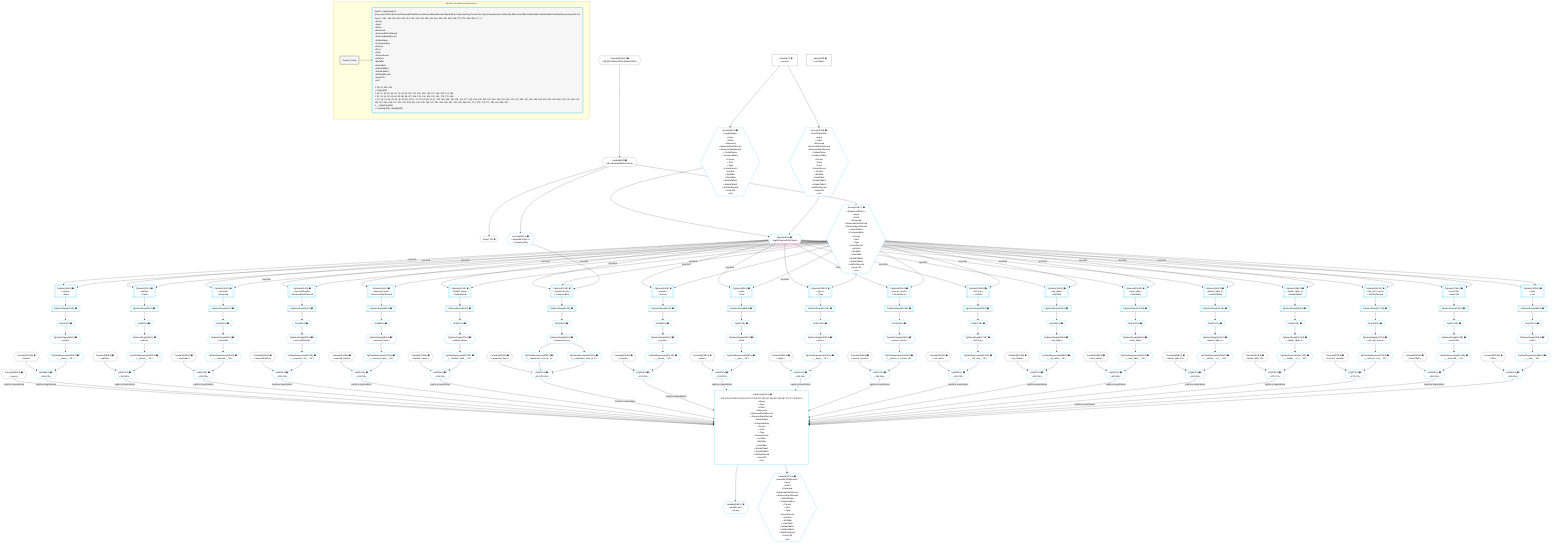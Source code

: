 %%{init: {'themeVariables': { 'fontSize': '12px'}}}%%
graph TD
    classDef path fill:#eee,stroke:#000,color:#000
    classDef plan fill:#fff,stroke-width:1px,color:#000
    classDef itemplan fill:#fff,stroke-width:2px,color:#000
    classDef unbatchedplan fill:#dff,stroke-width:1px,color:#000
    classDef sideeffectplan fill:#fcc,stroke-width:2px,color:#000
    classDef bucket fill:#f6f6f6,color:#000,stroke-width:2px,text-align:left

    subgraph "Buckets for queries/v4/node-just-c"
    Bucket0("Bucket 0 (root)"):::bucket
    Bucket1("Bucket 1 (polymorphic)<br />Query,Input,Patch,Reserved,ReservedPatchRecord,ReservedInputRecord,DefaultValue,CompoundKey,Person,Post,Type,PersonSecret,LeftArm,MyTable,ViewTable,SimilarTable1,SimilarTable2,NullTestRecord,Issue756,List<br />Deps: 2, 191, 194, 199, 204, 209, 214, 219, 224, 230, 235, 240, 245, 250, 255, 260, 265, 270, 275, 280, 285, 8, 7, 4<br />ᐳQuery<br />ᐳInput<br />ᐳPatch<br />ᐳReserved<br />ᐳReservedPatchRecord<br />ᐳReservedInputRecord<br />ᐳDefaultValue<br />ᐳCompoundKey<br />ᐳPerson<br />ᐳPost<br />ᐳType<br />ᐳPersonSecret<br />ᐳLeftArm<br />ᐳMyTable<br />ᐳViewTable<br />ᐳSimilarTable1<br />ᐳSimilarTable2<br />ᐳNullTestRecord<br />ᐳIssue756<br />ᐳList<br /><br />1: 16, 18, 290, 291<br />ᐳ: Object[19]<br />2: 15, 27, 36, 45, 54, 63, 74, 84, 93, 102, 111, 120, 129, 138, 147, 156, 165, 174, 183<br />3: 23, 32, 41, 50, 59, 68, 80, 89, 98, 107, 116, 125, 134, 143, 152, 161, 170, 179, 188<br />ᐳ: 22, 25, 31, 34, 40, 43, 49, 52, 58, 61, 67, 70, 79, 82, 88, 91, 97, 100, 106, 109, 115, 118, 124, 127, 133, 136, 142, 145, 151, 154, 160, 163, 169, 172, 178, 181, 187, 190, 195, 196, 200, 201, 205, 206, 210, 211, 215, 216, 220, 221, 225, 226, 227, 231, 232, 236, 237, 241, 242, 246, 247, 251, 252, 256, 257, 261, 262, 266, 267, 271, 272, 276, 277, 281, 282, 286, 287<br />4: __DataOnly[193]<br />ᐳ: Lambda[192], Lambda[197]"):::bucket
    end
    Bucket0 --> Bucket1

    %% plan dependencies
    Node7{{"Node[7∈0] ➊"}}:::plan
    Lambda8{{"Lambda[8∈0] ➊<br />ᐸdecodeNodeIdWithCodecsᐳ"}}:::plan
    Lambda8 --> Node7
    Constant292{{"Constant[292∈0] ➊<br />ᐸ'WyJjb21wb3VuZF9rZXlzIiwyLDNd'ᐳ"}}:::plan
    Constant292 --> Lambda8
    __Value2["__Value[2∈0] ➊<br />ᐸcontextᐳ"]:::plan
    __Value4["__Value[4∈0] ➊<br />ᐸrootValueᐳ"]:::plan
    Constant191{{"Constant[191∈0] ➊<br />ᐸ'query'ᐳ"}}:::plan
    Constant194{{"Constant[194∈0] ➊<br />ᐸ'inputs'ᐳ"}}:::plan
    Constant199{{"Constant[199∈0] ➊<br />ᐸ'patchs'ᐳ"}}:::plan
    Constant204{{"Constant[204∈0] ➊<br />ᐸ'reserveds'ᐳ"}}:::plan
    Constant209{{"Constant[209∈0] ➊<br />ᐸ'reservedPatchs'ᐳ"}}:::plan
    Constant214{{"Constant[214∈0] ➊<br />ᐸ'reserved_inputs'ᐳ"}}:::plan
    Constant219{{"Constant[219∈0] ➊<br />ᐸ'default_values'ᐳ"}}:::plan
    Constant224{{"Constant[224∈0] ➊<br />ᐸ'compound_keys'ᐳ"}}:::plan
    Constant230{{"Constant[230∈0] ➊<br />ᐸ'people'ᐳ"}}:::plan
    Constant235{{"Constant[235∈0] ➊<br />ᐸ'posts'ᐳ"}}:::plan
    Constant240{{"Constant[240∈0] ➊<br />ᐸ'types'ᐳ"}}:::plan
    Constant245{{"Constant[245∈0] ➊<br />ᐸ'person_secrets'ᐳ"}}:::plan
    Constant250{{"Constant[250∈0] ➊<br />ᐸ'left_arms'ᐳ"}}:::plan
    Constant255{{"Constant[255∈0] ➊<br />ᐸ'my_tables'ᐳ"}}:::plan
    Constant260{{"Constant[260∈0] ➊<br />ᐸ'view_tables'ᐳ"}}:::plan
    Constant265{{"Constant[265∈0] ➊<br />ᐸ'similar_table_1S'ᐳ"}}:::plan
    Constant270{{"Constant[270∈0] ➊<br />ᐸ'similar_table_2S'ᐳ"}}:::plan
    Constant275{{"Constant[275∈0] ➊<br />ᐸ'null_test_records'ᐳ"}}:::plan
    Constant280{{"Constant[280∈0] ➊<br />ᐸ'issue756S'ᐳ"}}:::plan
    Constant285{{"Constant[285∈0] ➊<br />ᐸ'lists'ᐳ"}}:::plan
    __DataOnly193["__DataOnly[193∈1] ➊<br />ᐸ191,196,201,206,211,216,221,227,232,237,242,247,252,257,262,267,272,277,282,287ᐳ<br />ᐳQuery<br />ᐳInput<br />ᐳPatch<br />ᐳReserved<br />ᐳReservedPatchRecord<br />ᐳReservedInputRecord<br />ᐳDefaultValue<br />ᐳCompoundKey<br />ᐳPerson<br />ᐳPost<br />ᐳType<br />ᐳPersonSecret<br />ᐳLeftArm<br />ᐳMyTable<br />ᐳViewTable<br />ᐳSimilarTable1<br />ᐳSimilarTable2<br />ᐳNullTestRecord<br />ᐳIssue756<br />ᐳList"]:::plan
    List196{{"List[196∈1] ➊^<br />ᐸ194,195ᐳ"}}:::plan
    List201{{"List[201∈1] ➊^<br />ᐸ199,200ᐳ"}}:::plan
    List206{{"List[206∈1] ➊^<br />ᐸ204,205ᐳ"}}:::plan
    List211{{"List[211∈1] ➊^<br />ᐸ209,210ᐳ"}}:::plan
    List216{{"List[216∈1] ➊^<br />ᐸ214,215ᐳ"}}:::plan
    List221{{"List[221∈1] ➊^<br />ᐸ219,220ᐳ"}}:::plan
    List227{{"List[227∈1] ➊^<br />ᐸ224,225,226ᐳ"}}:::plan
    List232{{"List[232∈1] ➊^<br />ᐸ230,231ᐳ"}}:::plan
    List237{{"List[237∈1] ➊^<br />ᐸ235,236ᐳ"}}:::plan
    List242{{"List[242∈1] ➊^<br />ᐸ240,241ᐳ"}}:::plan
    List247{{"List[247∈1] ➊^<br />ᐸ245,246ᐳ"}}:::plan
    List252{{"List[252∈1] ➊^<br />ᐸ250,251ᐳ"}}:::plan
    List257{{"List[257∈1] ➊^<br />ᐸ255,256ᐳ"}}:::plan
    List262{{"List[262∈1] ➊^<br />ᐸ260,261ᐳ"}}:::plan
    List267{{"List[267∈1] ➊^<br />ᐸ265,266ᐳ"}}:::plan
    List272{{"List[272∈1] ➊^<br />ᐸ270,271ᐳ"}}:::plan
    List277{{"List[277∈1] ➊^<br />ᐸ275,276ᐳ"}}:::plan
    List282{{"List[282∈1] ➊^<br />ᐸ280,281ᐳ"}}:::plan
    List287{{"List[287∈1] ➊^<br />ᐸ285,286ᐳ"}}:::plan
    Constant191 -->|"trapError;trapInhibited"| __DataOnly193
    List196 -->|"trapError;trapInhibited"| __DataOnly193
    List201 -->|"trapError;trapInhibited"| __DataOnly193
    List206 -->|"trapError;trapInhibited"| __DataOnly193
    List211 -->|"trapError;trapInhibited"| __DataOnly193
    List216 -->|"trapError;trapInhibited"| __DataOnly193
    List221 -->|"trapError;trapInhibited"| __DataOnly193
    List227 -->|"trapError;trapInhibited"| __DataOnly193
    List232 -->|"trapError;trapInhibited"| __DataOnly193
    List237 -->|"trapError;trapInhibited"| __DataOnly193
    List242 -->|"trapError;trapInhibited"| __DataOnly193
    List247 -->|"trapError;trapInhibited"| __DataOnly193
    List252 -->|"trapError;trapInhibited"| __DataOnly193
    List257 -->|"trapError;trapInhibited"| __DataOnly193
    List262 -->|"trapError;trapInhibited"| __DataOnly193
    List267 -->|"trapError;trapInhibited"| __DataOnly193
    List272 -->|"trapError;trapInhibited"| __DataOnly193
    List277 -->|"trapError;trapInhibited"| __DataOnly193
    List282 -->|"trapError;trapInhibited"| __DataOnly193
    List287 --> __DataOnly193
    PgSelect74[["PgSelect[74∈1] ➊<br />ᐸcompound_keyᐳ<br />ᐳCompoundKey"]]:::plan
    Object19{{"Object[19∈1] ➊^<br />ᐸ{pgSettings,withPgClient}ᐳ"}}:::plan
    Access290{{"Access[290∈1] ➊<br />ᐸ8.base64JSON.1ᐳ<br />ᐳInput<br />ᐳPatch<br />ᐳReserved<br />ᐳReservedPatchRecord<br />ᐳReservedInputRecord<br />ᐳDefaultValue<br />ᐳCompoundKey<br />ᐳPerson<br />ᐳPost<br />ᐳType<br />ᐳPersonSecret<br />ᐳLeftArm<br />ᐳMyTable<br />ᐳViewTable<br />ᐳSimilarTable1<br />ᐳSimilarTable2<br />ᐳNullTestRecord<br />ᐳIssue756<br />ᐳList"}}:::plan
    Access291{{"Access[291∈1] ➊<br />ᐸ8.base64JSON.2ᐳ<br />ᐳCompoundKey"}}:::plan
    Object19 -->|rejectNull| PgSelect74
    Access290 -->|rejectNull| PgSelect74
    Access291 --> PgSelect74
    PgClassExpression225{{"PgClassExpression[225∈1] ➊^<br />ᐸ__compound...rson_id_1”ᐳ"}}:::plan
    PgClassExpression226{{"PgClassExpression[226∈1] ➊^<br />ᐸ__compound...rson_id_2”ᐳ"}}:::plan
    Constant224 & PgClassExpression225 & PgClassExpression226 --> List227
    PgSelect15[["PgSelect[15∈1] ➊<br />ᐸinputsᐳ<br />ᐳInput"]]:::plan
    Object19 -->|rejectNull| PgSelect15
    Access290 --> PgSelect15
    Access16{{"Access[16∈1] ➊<br />ᐸ2.pgSettingsᐳ<br />ᐳInput<br />ᐳPatch<br />ᐳReserved<br />ᐳReservedPatchRecord<br />ᐳReservedInputRecord<br />ᐳDefaultValue<br />ᐳCompoundKey<br />ᐳPerson<br />ᐳPost<br />ᐳType<br />ᐳPersonSecret<br />ᐳLeftArm<br />ᐳMyTable<br />ᐳViewTable<br />ᐳSimilarTable1<br />ᐳSimilarTable2<br />ᐳNullTestRecord<br />ᐳIssue756<br />ᐳList"}}:::plan
    Access18{{"Access[18∈1] ➊<br />ᐸ2.withPgClientᐳ<br />ᐳInput<br />ᐳPatch<br />ᐳReserved<br />ᐳReservedPatchRecord<br />ᐳReservedInputRecord<br />ᐳDefaultValue<br />ᐳCompoundKey<br />ᐳPerson<br />ᐳPost<br />ᐳType<br />ᐳPersonSecret<br />ᐳLeftArm<br />ᐳMyTable<br />ᐳViewTable<br />ᐳSimilarTable1<br />ᐳSimilarTable2<br />ᐳNullTestRecord<br />ᐳIssue756<br />ᐳList"}}:::plan
    Access16 & Access18 --> Object19
    PgSelect27[["PgSelect[27∈1] ➊<br />ᐸpatchsᐳ<br />ᐳPatch"]]:::plan
    Object19 -->|rejectNull| PgSelect27
    Access290 --> PgSelect27
    PgSelect36[["PgSelect[36∈1] ➊<br />ᐸreservedᐳ<br />ᐳReserved"]]:::plan
    Object19 -->|rejectNull| PgSelect36
    Access290 --> PgSelect36
    PgSelect45[["PgSelect[45∈1] ➊<br />ᐸreservedPatchsᐳ<br />ᐳReservedPatchRecord"]]:::plan
    Object19 -->|rejectNull| PgSelect45
    Access290 --> PgSelect45
    PgSelect54[["PgSelect[54∈1] ➊<br />ᐸreserved_inputᐳ<br />ᐳReservedInputRecord"]]:::plan
    Object19 -->|rejectNull| PgSelect54
    Access290 --> PgSelect54
    PgSelect63[["PgSelect[63∈1] ➊<br />ᐸdefault_valueᐳ<br />ᐳDefaultValue"]]:::plan
    Object19 -->|rejectNull| PgSelect63
    Access290 --> PgSelect63
    PgSelect84[["PgSelect[84∈1] ➊<br />ᐸpersonᐳ<br />ᐳPerson"]]:::plan
    Object19 -->|rejectNull| PgSelect84
    Access290 --> PgSelect84
    PgSelect93[["PgSelect[93∈1] ➊<br />ᐸpostᐳ<br />ᐳPost"]]:::plan
    Object19 -->|rejectNull| PgSelect93
    Access290 --> PgSelect93
    PgSelect102[["PgSelect[102∈1] ➊<br />ᐸtypesᐳ<br />ᐳType"]]:::plan
    Object19 -->|rejectNull| PgSelect102
    Access290 --> PgSelect102
    PgSelect111[["PgSelect[111∈1] ➊<br />ᐸperson_secretᐳ<br />ᐳPersonSecret"]]:::plan
    Object19 -->|rejectNull| PgSelect111
    Access290 --> PgSelect111
    PgSelect120[["PgSelect[120∈1] ➊<br />ᐸleft_armᐳ<br />ᐳLeftArm"]]:::plan
    Object19 -->|rejectNull| PgSelect120
    Access290 --> PgSelect120
    PgSelect129[["PgSelect[129∈1] ➊<br />ᐸmy_tableᐳ<br />ᐳMyTable"]]:::plan
    Object19 -->|rejectNull| PgSelect129
    Access290 --> PgSelect129
    PgSelect138[["PgSelect[138∈1] ➊<br />ᐸview_tableᐳ<br />ᐳViewTable"]]:::plan
    Object19 -->|rejectNull| PgSelect138
    Access290 --> PgSelect138
    PgSelect147[["PgSelect[147∈1] ➊<br />ᐸsimilar_table_1ᐳ<br />ᐳSimilarTable1"]]:::plan
    Object19 -->|rejectNull| PgSelect147
    Access290 --> PgSelect147
    PgSelect156[["PgSelect[156∈1] ➊<br />ᐸsimilar_table_2ᐳ<br />ᐳSimilarTable2"]]:::plan
    Object19 -->|rejectNull| PgSelect156
    Access290 --> PgSelect156
    PgSelect165[["PgSelect[165∈1] ➊<br />ᐸnull_test_recordᐳ<br />ᐳNullTestRecord"]]:::plan
    Object19 -->|rejectNull| PgSelect165
    Access290 --> PgSelect165
    PgSelect174[["PgSelect[174∈1] ➊<br />ᐸissue756ᐳ<br />ᐳIssue756"]]:::plan
    Object19 -->|rejectNull| PgSelect174
    Access290 --> PgSelect174
    PgSelect183[["PgSelect[183∈1] ➊<br />ᐸlistsᐳ<br />ᐳList"]]:::plan
    Object19 -->|rejectNull| PgSelect183
    Access290 --> PgSelect183
    PgClassExpression195{{"PgClassExpression[195∈1] ➊^<br />ᐸ__inputs__.”id”ᐳ"}}:::plan
    Constant194 & PgClassExpression195 --> List196
    PgClassExpression200{{"PgClassExpression[200∈1] ➊^<br />ᐸ__patchs__.”id”ᐳ"}}:::plan
    Constant199 & PgClassExpression200 --> List201
    PgClassExpression205{{"PgClassExpression[205∈1] ➊^<br />ᐸ__reserved__.”id”ᐳ"}}:::plan
    Constant204 & PgClassExpression205 --> List206
    PgClassExpression210{{"PgClassExpression[210∈1] ➊^<br />ᐸ__reserved...chs__.”id”ᐳ"}}:::plan
    Constant209 & PgClassExpression210 --> List211
    PgClassExpression215{{"PgClassExpression[215∈1] ➊^<br />ᐸ__reserved_input__.”id”ᐳ"}}:::plan
    Constant214 & PgClassExpression215 --> List216
    PgClassExpression220{{"PgClassExpression[220∈1] ➊^<br />ᐸ__default_value__.”id”ᐳ"}}:::plan
    Constant219 & PgClassExpression220 --> List221
    PgClassExpression231{{"PgClassExpression[231∈1] ➊^<br />ᐸ__person__.”id”ᐳ"}}:::plan
    Constant230 & PgClassExpression231 --> List232
    PgClassExpression236{{"PgClassExpression[236∈1] ➊^<br />ᐸ__post__.”id”ᐳ"}}:::plan
    Constant235 & PgClassExpression236 --> List237
    PgClassExpression241{{"PgClassExpression[241∈1] ➊^<br />ᐸ__types__.”id”ᐳ"}}:::plan
    Constant240 & PgClassExpression241 --> List242
    PgClassExpression246{{"PgClassExpression[246∈1] ➊^<br />ᐸ__person_s...person_id”ᐳ"}}:::plan
    Constant245 & PgClassExpression246 --> List247
    PgClassExpression251{{"PgClassExpression[251∈1] ➊^<br />ᐸ__left_arm__.”id”ᐳ"}}:::plan
    Constant250 & PgClassExpression251 --> List252
    PgClassExpression256{{"PgClassExpression[256∈1] ➊^<br />ᐸ__my_table__.”id”ᐳ"}}:::plan
    Constant255 & PgClassExpression256 --> List257
    PgClassExpression261{{"PgClassExpression[261∈1] ➊^<br />ᐸ__view_table__.”id”ᐳ"}}:::plan
    Constant260 & PgClassExpression261 --> List262
    PgClassExpression266{{"PgClassExpression[266∈1] ➊^<br />ᐸ__similar_...e_1__.”id”ᐳ"}}:::plan
    Constant265 & PgClassExpression266 --> List267
    PgClassExpression271{{"PgClassExpression[271∈1] ➊^<br />ᐸ__similar_...e_2__.”id”ᐳ"}}:::plan
    Constant270 & PgClassExpression271 --> List272
    PgClassExpression276{{"PgClassExpression[276∈1] ➊^<br />ᐸ__null_tes...ord__.”id”ᐳ"}}:::plan
    Constant275 & PgClassExpression276 --> List277
    PgClassExpression281{{"PgClassExpression[281∈1] ➊^<br />ᐸ__issue756__.”id”ᐳ"}}:::plan
    Constant280 & PgClassExpression281 --> List282
    PgClassExpression286{{"PgClassExpression[286∈1] ➊^<br />ᐸ__lists__.”id”ᐳ"}}:::plan
    Constant285 & PgClassExpression286 --> List287
    __Value2 --> Access16
    __Value2 --> Access18
    First22{{"First[22∈1] ➊^"}}:::plan
    PgSelectRows23[["PgSelectRows[23∈1] ➊^"]]:::plan
    PgSelectRows23 --> First22
    PgSelect15 --> PgSelectRows23
    PgSelectSingle25{{"PgSelectSingle[25∈1] ➊^<br />ᐸinputsᐳ"}}:::plan
    First22 --> PgSelectSingle25
    First31{{"First[31∈1] ➊^"}}:::plan
    PgSelectRows32[["PgSelectRows[32∈1] ➊^"]]:::plan
    PgSelectRows32 --> First31
    PgSelect27 --> PgSelectRows32
    PgSelectSingle34{{"PgSelectSingle[34∈1] ➊^<br />ᐸpatchsᐳ"}}:::plan
    First31 --> PgSelectSingle34
    First40{{"First[40∈1] ➊^"}}:::plan
    PgSelectRows41[["PgSelectRows[41∈1] ➊^"]]:::plan
    PgSelectRows41 --> First40
    PgSelect36 --> PgSelectRows41
    PgSelectSingle43{{"PgSelectSingle[43∈1] ➊^<br />ᐸreservedᐳ"}}:::plan
    First40 --> PgSelectSingle43
    First49{{"First[49∈1] ➊^"}}:::plan
    PgSelectRows50[["PgSelectRows[50∈1] ➊^"]]:::plan
    PgSelectRows50 --> First49
    PgSelect45 --> PgSelectRows50
    PgSelectSingle52{{"PgSelectSingle[52∈1] ➊^<br />ᐸreservedPatchsᐳ"}}:::plan
    First49 --> PgSelectSingle52
    First58{{"First[58∈1] ➊^"}}:::plan
    PgSelectRows59[["PgSelectRows[59∈1] ➊^"]]:::plan
    PgSelectRows59 --> First58
    PgSelect54 --> PgSelectRows59
    PgSelectSingle61{{"PgSelectSingle[61∈1] ➊^<br />ᐸreserved_inputᐳ"}}:::plan
    First58 --> PgSelectSingle61
    First67{{"First[67∈1] ➊^"}}:::plan
    PgSelectRows68[["PgSelectRows[68∈1] ➊^"]]:::plan
    PgSelectRows68 --> First67
    PgSelect63 --> PgSelectRows68
    PgSelectSingle70{{"PgSelectSingle[70∈1] ➊^<br />ᐸdefault_valueᐳ"}}:::plan
    First67 --> PgSelectSingle70
    First79{{"First[79∈1] ➊^"}}:::plan
    PgSelectRows80[["PgSelectRows[80∈1] ➊^"]]:::plan
    PgSelectRows80 --> First79
    PgSelect74 --> PgSelectRows80
    PgSelectSingle82{{"PgSelectSingle[82∈1] ➊^<br />ᐸcompound_keyᐳ"}}:::plan
    First79 --> PgSelectSingle82
    First88{{"First[88∈1] ➊^"}}:::plan
    PgSelectRows89[["PgSelectRows[89∈1] ➊^"]]:::plan
    PgSelectRows89 --> First88
    PgSelect84 --> PgSelectRows89
    PgSelectSingle91{{"PgSelectSingle[91∈1] ➊^<br />ᐸpersonᐳ"}}:::plan
    First88 --> PgSelectSingle91
    First97{{"First[97∈1] ➊^"}}:::plan
    PgSelectRows98[["PgSelectRows[98∈1] ➊^"]]:::plan
    PgSelectRows98 --> First97
    PgSelect93 --> PgSelectRows98
    PgSelectSingle100{{"PgSelectSingle[100∈1] ➊^<br />ᐸpostᐳ"}}:::plan
    First97 --> PgSelectSingle100
    First106{{"First[106∈1] ➊^"}}:::plan
    PgSelectRows107[["PgSelectRows[107∈1] ➊^"]]:::plan
    PgSelectRows107 --> First106
    PgSelect102 --> PgSelectRows107
    PgSelectSingle109{{"PgSelectSingle[109∈1] ➊^<br />ᐸtypesᐳ"}}:::plan
    First106 --> PgSelectSingle109
    First115{{"First[115∈1] ➊^"}}:::plan
    PgSelectRows116[["PgSelectRows[116∈1] ➊^"]]:::plan
    PgSelectRows116 --> First115
    PgSelect111 --> PgSelectRows116
    PgSelectSingle118{{"PgSelectSingle[118∈1] ➊^<br />ᐸperson_secretᐳ"}}:::plan
    First115 --> PgSelectSingle118
    First124{{"First[124∈1] ➊^"}}:::plan
    PgSelectRows125[["PgSelectRows[125∈1] ➊^"]]:::plan
    PgSelectRows125 --> First124
    PgSelect120 --> PgSelectRows125
    PgSelectSingle127{{"PgSelectSingle[127∈1] ➊^<br />ᐸleft_armᐳ"}}:::plan
    First124 --> PgSelectSingle127
    First133{{"First[133∈1] ➊^"}}:::plan
    PgSelectRows134[["PgSelectRows[134∈1] ➊^"]]:::plan
    PgSelectRows134 --> First133
    PgSelect129 --> PgSelectRows134
    PgSelectSingle136{{"PgSelectSingle[136∈1] ➊^<br />ᐸmy_tableᐳ"}}:::plan
    First133 --> PgSelectSingle136
    First142{{"First[142∈1] ➊^"}}:::plan
    PgSelectRows143[["PgSelectRows[143∈1] ➊^"]]:::plan
    PgSelectRows143 --> First142
    PgSelect138 --> PgSelectRows143
    PgSelectSingle145{{"PgSelectSingle[145∈1] ➊^<br />ᐸview_tableᐳ"}}:::plan
    First142 --> PgSelectSingle145
    First151{{"First[151∈1] ➊^"}}:::plan
    PgSelectRows152[["PgSelectRows[152∈1] ➊^"]]:::plan
    PgSelectRows152 --> First151
    PgSelect147 --> PgSelectRows152
    PgSelectSingle154{{"PgSelectSingle[154∈1] ➊^<br />ᐸsimilar_table_1ᐳ"}}:::plan
    First151 --> PgSelectSingle154
    First160{{"First[160∈1] ➊^"}}:::plan
    PgSelectRows161[["PgSelectRows[161∈1] ➊^"]]:::plan
    PgSelectRows161 --> First160
    PgSelect156 --> PgSelectRows161
    PgSelectSingle163{{"PgSelectSingle[163∈1] ➊^<br />ᐸsimilar_table_2ᐳ"}}:::plan
    First160 --> PgSelectSingle163
    First169{{"First[169∈1] ➊^"}}:::plan
    PgSelectRows170[["PgSelectRows[170∈1] ➊^"]]:::plan
    PgSelectRows170 --> First169
    PgSelect165 --> PgSelectRows170
    PgSelectSingle172{{"PgSelectSingle[172∈1] ➊^<br />ᐸnull_test_recordᐳ"}}:::plan
    First169 --> PgSelectSingle172
    First178{{"First[178∈1] ➊^"}}:::plan
    PgSelectRows179[["PgSelectRows[179∈1] ➊^"]]:::plan
    PgSelectRows179 --> First178
    PgSelect174 --> PgSelectRows179
    PgSelectSingle181{{"PgSelectSingle[181∈1] ➊^<br />ᐸissue756ᐳ"}}:::plan
    First178 --> PgSelectSingle181
    First187{{"First[187∈1] ➊^"}}:::plan
    PgSelectRows188[["PgSelectRows[188∈1] ➊^"]]:::plan
    PgSelectRows188 --> First187
    PgSelect183 --> PgSelectRows188
    PgSelectSingle190{{"PgSelectSingle[190∈1] ➊^<br />ᐸlistsᐳ"}}:::plan
    First187 --> PgSelectSingle190
    Lambda192{{"Lambda[192∈1] ➊<br />ᐸrawEncodeᐳ<br />ᐳQuery"}}:::plan
    __DataOnly193 --> Lambda192
    PgSelectSingle25 --> PgClassExpression195
    Lambda197{{"Lambda[197∈1] ➊<br />ᐸbase64JSONEncodeᐳ<br />ᐳInput<br />ᐳPatch<br />ᐳReserved<br />ᐳReservedPatchRecord<br />ᐳReservedInputRecord<br />ᐳDefaultValue<br />ᐳCompoundKey<br />ᐳPerson<br />ᐳPost<br />ᐳType<br />ᐳPersonSecret<br />ᐳLeftArm<br />ᐳMyTable<br />ᐳViewTable<br />ᐳSimilarTable1<br />ᐳSimilarTable2<br />ᐳNullTestRecord<br />ᐳIssue756<br />ᐳList"}}:::plan
    __DataOnly193 --> Lambda197
    PgSelectSingle34 --> PgClassExpression200
    PgSelectSingle43 --> PgClassExpression205
    PgSelectSingle52 --> PgClassExpression210
    PgSelectSingle61 --> PgClassExpression215
    PgSelectSingle70 --> PgClassExpression220
    PgSelectSingle82 --> PgClassExpression225
    PgSelectSingle82 --> PgClassExpression226
    PgSelectSingle91 --> PgClassExpression231
    PgSelectSingle100 --> PgClassExpression236
    PgSelectSingle109 --> PgClassExpression241
    PgSelectSingle118 --> PgClassExpression246
    PgSelectSingle127 --> PgClassExpression251
    PgSelectSingle136 --> PgClassExpression256
    PgSelectSingle145 --> PgClassExpression261
    PgSelectSingle154 --> PgClassExpression266
    PgSelectSingle163 --> PgClassExpression271
    PgSelectSingle172 --> PgClassExpression276
    PgSelectSingle181 --> PgClassExpression281
    PgSelectSingle190 --> PgClassExpression286
    Lambda8 --> Access290
    Lambda8 --> Access291

    %% define steps
    classDef bucket0 stroke:#696969
    class Bucket0,__Value2,__Value4,Node7,Lambda8,Constant191,Constant194,Constant199,Constant204,Constant209,Constant214,Constant219,Constant224,Constant230,Constant235,Constant240,Constant245,Constant250,Constant255,Constant260,Constant265,Constant270,Constant275,Constant280,Constant285,Constant292 bucket0
    classDef bucket1 stroke:#00bfff
    class Bucket1,PgSelect15,Access16,Access18,Object19,First22,PgSelectRows23,PgSelectSingle25,PgSelect27,First31,PgSelectRows32,PgSelectSingle34,PgSelect36,First40,PgSelectRows41,PgSelectSingle43,PgSelect45,First49,PgSelectRows50,PgSelectSingle52,PgSelect54,First58,PgSelectRows59,PgSelectSingle61,PgSelect63,First67,PgSelectRows68,PgSelectSingle70,PgSelect74,First79,PgSelectRows80,PgSelectSingle82,PgSelect84,First88,PgSelectRows89,PgSelectSingle91,PgSelect93,First97,PgSelectRows98,PgSelectSingle100,PgSelect102,First106,PgSelectRows107,PgSelectSingle109,PgSelect111,First115,PgSelectRows116,PgSelectSingle118,PgSelect120,First124,PgSelectRows125,PgSelectSingle127,PgSelect129,First133,PgSelectRows134,PgSelectSingle136,PgSelect138,First142,PgSelectRows143,PgSelectSingle145,PgSelect147,First151,PgSelectRows152,PgSelectSingle154,PgSelect156,First160,PgSelectRows161,PgSelectSingle163,PgSelect165,First169,PgSelectRows170,PgSelectSingle172,PgSelect174,First178,PgSelectRows179,PgSelectSingle181,PgSelect183,First187,PgSelectRows188,PgSelectSingle190,Lambda192,__DataOnly193,PgClassExpression195,List196,Lambda197,PgClassExpression200,List201,PgClassExpression205,List206,PgClassExpression210,List211,PgClassExpression215,List216,PgClassExpression220,List221,PgClassExpression225,PgClassExpression226,List227,PgClassExpression231,List232,PgClassExpression236,List237,PgClassExpression241,List242,PgClassExpression246,List247,PgClassExpression251,List252,PgClassExpression256,List257,PgClassExpression261,List262,PgClassExpression266,List267,PgClassExpression271,List272,PgClassExpression276,List277,PgClassExpression281,List282,PgClassExpression286,List287,Access290,Access291 bucket1